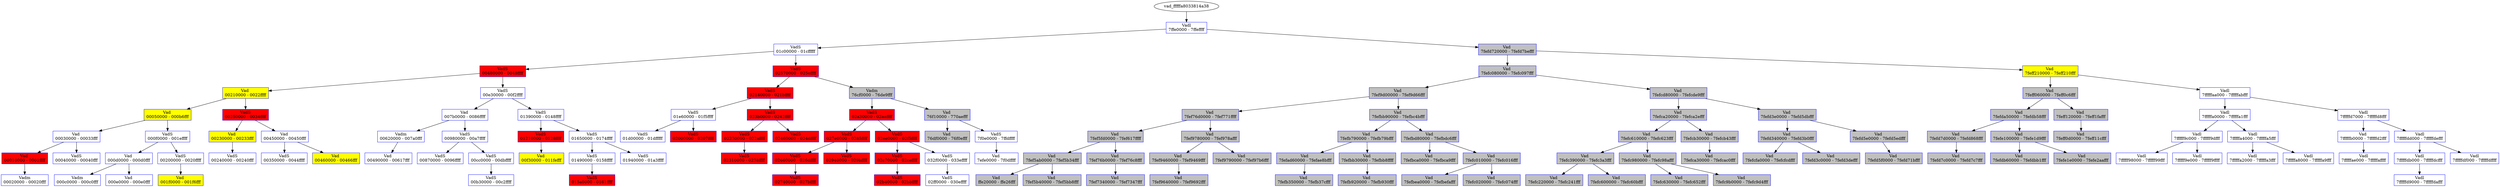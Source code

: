 /* Pid:   2216 */
digraph processtree {
graph [rankdir = "TB"];
vad_fffffa8033814a38 -> vad_fffffa80331b1150
vad_fffffa80331b1150 [label = "{ Vadl\n7ffe0000 - 7ffeffff }"shape = "record" color = "blue" style = "filled" fillcolor = "white"];
vad_fffffa80331b1150 -> vad_fffffa8033842ec0
vad_fffffa8033842ec0 [label = "{ VadS\n01c00000 - 01cfffff }"shape = "record" color = "blue" style = "filled" fillcolor = "white"];
vad_fffffa8033842ec0 -> vad_fffffa80331e10a0
vad_fffffa80331e10a0 [label = "{ VadS\n00480000 - 0048ffff }"shape = "record" color = "blue" style = "filled" fillcolor = "red"];
vad_fffffa80331e10a0 -> vad_fffffa8033838010
vad_fffffa8033838010 [label = "{ Vad \n00210000 - 0022ffff }"shape = "record" color = "blue" style = "filled" fillcolor = "yellow"];
vad_fffffa8033838010 -> vad_fffffa80331e1010
vad_fffffa80331e1010 [label = "{ Vad \n00050000 - 000b6fff }"shape = "record" color = "blue" style = "filled" fillcolor = "yellow"];
vad_fffffa80331e1010 -> vad_fffffa803380ef00
vad_fffffa803380ef00 [label = "{ Vad \n00030000 - 00033fff }"shape = "record" color = "blue" style = "filled" fillcolor = "white"];
vad_fffffa803380ef00 -> vad_fffffa8033533a70
vad_fffffa8033533a70 [label = "{ Vad \n00010000 - 0001ffff }"shape = "record" color = "blue" style = "filled" fillcolor = "red"];
vad_fffffa8033533a70 -> vad_fffffa8033819cc0
vad_fffffa8033819cc0 [label = "{ Vadm\n00020000 - 00020fff }"shape = "record" color = "blue" style = "filled" fillcolor = "white"];
vad_fffffa803380ef00 -> vad_fffffa8033657c50
vad_fffffa8033657c50 [label = "{ VadS\n00040000 - 00040fff }"shape = "record" color = "blue" style = "filled" fillcolor = "white"];
vad_fffffa80331e1010 -> vad_fffffa80331ce6d0
vad_fffffa80331ce6d0 [label = "{ VadS\n000f0000 - 001effff }"shape = "record" color = "blue" style = "filled" fillcolor = "white"];
vad_fffffa80331ce6d0 -> vad_fffffa8033819520
vad_fffffa8033819520 [label = "{ Vad \n000d0000 - 000d0fff }"shape = "record" color = "blue" style = "filled" fillcolor = "white"];
vad_fffffa8033819520 -> vad_fffffa8033819b80
vad_fffffa8033819b80 [label = "{ Vadm\n000c0000 - 000c0fff }"shape = "record" color = "blue" style = "filled" fillcolor = "white"];
vad_fffffa8033819520 -> vad_fffffa803381bb30
vad_fffffa803381bb30 [label = "{ Vad \n000e0000 - 000e0fff }"shape = "record" color = "blue" style = "filled" fillcolor = "white"];
vad_fffffa80331ce6d0 -> vad_fffffa803381e7b0
vad_fffffa803381e7b0 [label = "{ VadS\n00200000 - 0020ffff }"shape = "record" color = "blue" style = "filled" fillcolor = "white"];
vad_fffffa803381e7b0 -> vad_fffffa803381b950
vad_fffffa803381b950 [label = "{ Vad \n001f0000 - 001f6fff }"shape = "record" color = "blue" style = "filled" fillcolor = "yellow"];
vad_fffffa8033838010 -> vad_fffffa803319c360
vad_fffffa803319c360 [label = "{ VadS\n00250000 - 0034ffff }"shape = "record" color = "blue" style = "filled" fillcolor = "red"];
vad_fffffa803319c360 -> vad_fffffa8033836e30
vad_fffffa8033836e30 [label = "{ Vad \n00230000 - 00233fff }"shape = "record" color = "blue" style = "filled" fillcolor = "yellow"];
vad_fffffa8033836e30 -> vad_fffffa803385e0b0
vad_fffffa803385e0b0 [label = "{ VadS\n00240000 - 00240fff }"shape = "record" color = "blue" style = "filled" fillcolor = "white"];
vad_fffffa803319c360 -> vad_fffffa803257ad90
vad_fffffa803257ad90 [label = "{ Vad \n00450000 - 00450fff }"shape = "record" color = "blue" style = "filled" fillcolor = "white"];
vad_fffffa803257ad90 -> vad_fffffa80331ce200
vad_fffffa80331ce200 [label = "{ VadS\n00350000 - 0044ffff }"shape = "record" color = "blue" style = "filled" fillcolor = "white"];
vad_fffffa803257ad90 -> vad_fffffa8031ff0d90
vad_fffffa8031ff0d90 [label = "{ Vad \n00460000 - 00466fff }"shape = "record" color = "blue" style = "filled" fillcolor = "yellow"];
vad_fffffa80331e10a0 -> vad_fffffa80337a4250
vad_fffffa80337a4250 [label = "{ VadS\n00e30000 - 00f2ffff }"shape = "record" color = "blue" style = "filled" fillcolor = "white"];
vad_fffffa80337a4250 -> vad_fffffa8033819ee0
vad_fffffa8033819ee0 [label = "{ Vad \n007b0000 - 0086ffff }"shape = "record" color = "blue" style = "filled" fillcolor = "white"];
vad_fffffa8033819ee0 -> vad_fffffa8033819010
vad_fffffa8033819010 [label = "{ Vadm\n00620000 - 007a0fff }"shape = "record" color = "blue" style = "filled" fillcolor = "white"];
vad_fffffa8033819010 -> vad_fffffa803103b670
vad_fffffa803103b670 [label = "{ Vad \n00490000 - 00617fff }"shape = "record" color = "blue" style = "filled" fillcolor = "white"];
vad_fffffa8033819ee0 -> vad_fffffa80327ca3a0
vad_fffffa80327ca3a0 [label = "{ VadS\n00980000 - 00a7ffff }"shape = "record" color = "blue" style = "filled" fillcolor = "white"];
vad_fffffa80327ca3a0 -> vad_fffffa803381d160
vad_fffffa803381d160 [label = "{ VadS\n00870000 - 0096ffff }"shape = "record" color = "blue" style = "filled" fillcolor = "white"];
vad_fffffa80327ca3a0 -> vad_fffffa8033834ec0
vad_fffffa8033834ec0 [label = "{ VadS\n00cc0000 - 00dbffff }"shape = "record" color = "blue" style = "filled" fillcolor = "white"];
vad_fffffa8033834ec0 -> vad_fffffa80312e50d0
vad_fffffa80312e50d0 [label = "{ VadS\n00b30000 - 00c2ffff }"shape = "record" color = "blue" style = "filled" fillcolor = "white"];
vad_fffffa80337a4250 -> vad_fffffa8033815670
vad_fffffa8033815670 [label = "{ VadS\n01390000 - 0148ffff }"shape = "record" color = "blue" style = "filled" fillcolor = "white"];
vad_fffffa8033815670 -> vad_fffffa803383cbd0
vad_fffffa803383cbd0 [label = "{ VadS\n01210000 - 0128ffff }"shape = "record" color = "blue" style = "filled" fillcolor = "red"];
vad_fffffa803383cbd0 -> vad_fffffa80337c44e0
vad_fffffa80337c44e0 [label = "{ Vad \n00f30000 - 011fefff }"shape = "record" color = "blue" style = "filled" fillcolor = "yellow"];
vad_fffffa8033815670 -> vad_fffffa803381bcf0
vad_fffffa803381bcf0 [label = "{ VadS\n01650000 - 0174ffff }"shape = "record" color = "blue" style = "filled" fillcolor = "white"];
vad_fffffa803381bcf0 -> vad_fffffa803383a2a0
vad_fffffa803383a2a0 [label = "{ VadS\n01490000 - 0158ffff }"shape = "record" color = "blue" style = "filled" fillcolor = "white"];
vad_fffffa803383a2a0 -> vad_fffffa8033792b00
vad_fffffa8033792b00 [label = "{ VadS\n015a0000 - 0161ffff }"shape = "record" color = "blue" style = "filled" fillcolor = "red"];
vad_fffffa803381bcf0 -> vad_fffffa80338371e0
vad_fffffa80338371e0 [label = "{ VadS\n01940000 - 01a3ffff }"shape = "record" color = "blue" style = "filled" fillcolor = "white"];
vad_fffffa8033842ec0 -> vad_fffffa803383f420
vad_fffffa803383f420 [label = "{ VadS\n02570000 - 025effff }"shape = "record" color = "blue" style = "filled" fillcolor = "red"];
vad_fffffa803383f420 -> vad_fffffa803385d8a0
vad_fffffa803385d8a0 [label = "{ VadS\n02140000 - 021bffff }"shape = "record" color = "blue" style = "filled" fillcolor = "red"];
vad_fffffa803385d8a0 -> vad_fffffa8033842090
vad_fffffa8033842090 [label = "{ VadS\n01e60000 - 01f5ffff }"shape = "record" color = "blue" style = "filled" fillcolor = "white"];
vad_fffffa8033842090 -> vad_fffffa8031029e40
vad_fffffa8031029e40 [label = "{ VadS\n01d00000 - 01dfffff }"shape = "record" color = "blue" style = "filled" fillcolor = "white"];
vad_fffffa8033842090 -> vad_fffffa803281d200
vad_fffffa803281d200 [label = "{ VadS\n02000000 - 0207ffff }"shape = "record" color = "blue" style = "filled" fillcolor = "red"];
vad_fffffa803385d8a0 -> vad_fffffa803377e350
vad_fffffa803377e350 [label = "{ VadS\n023b0000 - 0242ffff }"shape = "record" color = "blue" style = "filled" fillcolor = "red"];
vad_fffffa803377e350 -> vad_fffffa803383c090
vad_fffffa803383c090 [label = "{ VadS\n02230000 - 022affff }"shape = "record" color = "blue" style = "filled" fillcolor = "red"];
vad_fffffa803383c090 -> vad_fffffa803386ad70
vad_fffffa803386ad70 [label = "{ VadS\n02310000 - 0238ffff }"shape = "record" color = "blue" style = "filled" fillcolor = "red"];
vad_fffffa803377e350 -> vad_fffffa803385d090
vad_fffffa803385d090 [label = "{ VadS\n02460000 - 024dffff }"shape = "record" color = "blue" style = "filled" fillcolor = "red"];
vad_fffffa803383f420 -> vad_fffffa8033819c20
vad_fffffa8033819c20 [label = "{ Vadm\n76cf0000 - 76de9fff }"shape = "record" color = "blue" style = "filled" fillcolor = "gray"];
vad_fffffa8033819c20 -> vad_fffffa803379f9b0
vad_fffffa803379f9b0 [label = "{ VadS\n02a30000 - 02aaffff }"shape = "record" color = "blue" style = "filled" fillcolor = "red"];
vad_fffffa803379f9b0 -> vad_fffffa803379f730
vad_fffffa803379f730 [label = "{ VadS\n027e0000 - 0285ffff }"shape = "record" color = "blue" style = "filled" fillcolor = "red"];
vad_fffffa803379f730 -> vad_fffffa8033840df0
vad_fffffa8033840df0 [label = "{ VadS\n02660000 - 026dffff }"shape = "record" color = "blue" style = "filled" fillcolor = "red"];
vad_fffffa8033840df0 -> vad_fffffa8033799170
vad_fffffa8033799170 [label = "{ VadS\n02740000 - 027bffff }"shape = "record" color = "blue" style = "filled" fillcolor = "red"];
vad_fffffa803379f730 -> vad_fffffa803385c190
vad_fffffa803385c190 [label = "{ VadS\n02940000 - 029bffff }"shape = "record" color = "blue" style = "filled" fillcolor = "red"];
vad_fffffa803379f9b0 -> vad_fffffa8033868540
vad_fffffa8033868540 [label = "{ VadS\n02ee0000 - 02f5ffff }"shape = "record" color = "blue" style = "filled" fillcolor = "red"];
vad_fffffa8033868540 -> vad_fffffa8033840fc0
vad_fffffa8033840fc0 [label = "{ VadS\n02c70000 - 02ceffff }"shape = "record" color = "blue" style = "filled" fillcolor = "red"];
vad_fffffa8033840fc0 -> vad_fffffa80336fc880
vad_fffffa80336fc880 [label = "{ VadS\n02b40000 - 02bbffff }"shape = "record" color = "blue" style = "filled" fillcolor = "red"];
vad_fffffa8033868540 -> vad_fffffa80323c4700
vad_fffffa80323c4700 [label = "{ VadS\n032f0000 - 033effff }"shape = "record" color = "blue" style = "filled" fillcolor = "white"];
vad_fffffa80323c4700 -> vad_fffffa803385d7c0
vad_fffffa803385d7c0 [label = "{ VadS\n02ff0000 - 030effff }"shape = "record" color = "blue" style = "filled" fillcolor = "white"];
vad_fffffa8033819c20 -> vad_fffffa80331ce4e0
vad_fffffa80331ce4e0 [label = "{ Vad \n76f10000 - 770aefff }"shape = "record" color = "blue" style = "filled" fillcolor = "gray"];
vad_fffffa80331ce4e0 -> vad_fffffa803380f410
vad_fffffa803380f410 [label = "{ Vad \n76df0000 - 76f0efff }"shape = "record" color = "blue" style = "filled" fillcolor = "gray"];
vad_fffffa80331ce4e0 -> vad_fffffa80331c2560
vad_fffffa80331c2560 [label = "{ VadS\n7f0e0000 - 7ffdffff }"shape = "record" color = "blue" style = "filled" fillcolor = "white"];
vad_fffffa80331c2560 -> vad_fffffa8033802760
vad_fffffa8033802760 [label = "{ Vad \n7efe0000 - 7f0dffff }"shape = "record" color = "blue" style = "filled" fillcolor = "white"];
vad_fffffa80331b1150 -> vad_fffffa80331a1400
vad_fffffa80331a1400 [label = "{ Vad \n7fefd720000 - 7fefd7befff }"shape = "record" color = "blue" style = "filled" fillcolor = "gray"];
vad_fffffa80331a1400 -> vad_fffffa80331a5c00
vad_fffffa80331a5c00 [label = "{ Vad \n7fefc080000 - 7fefc097fff }"shape = "record" color = "blue" style = "filled" fillcolor = "gray"];
vad_fffffa80331a5c00 -> vad_fffffa8033838160
vad_fffffa8033838160 [label = "{ Vad \n7fef9d00000 - 7fef9d66fff }"shape = "record" color = "blue" style = "filled" fillcolor = "gray"];
vad_fffffa8033838160 -> vad_fffffa80337dc110
vad_fffffa80337dc110 [label = "{ Vad \n7fef76d0000 - 7fef771ffff }"shape = "record" color = "blue" style = "filled" fillcolor = "gray"];
vad_fffffa80337dc110 -> vad_fffffa8033818cf0
vad_fffffa8033818cf0 [label = "{ Vad \n7fef5fd0000 - 7fef617ffff }"shape = "record" color = "blue" style = "filled" fillcolor = "gray"];
vad_fffffa8033818cf0 -> vad_fffffa80326bb300
vad_fffffa80326bb300 [label = "{ Vad \n7fef5ab0000 - 7fef5b34fff }"shape = "record" color = "blue" style = "filled" fillcolor = "gray"];
vad_fffffa80326bb300 -> vad_fffffa80331cc1b0
vad_fffffa80331cc1b0 [label = "{ Vad \nffe20000 - ffe26fff }"shape = "record" color = "blue" style = "filled" fillcolor = "gray"];
vad_fffffa80326bb300 -> vad_fffffa80331cf830
vad_fffffa80331cf830 [label = "{ Vad \n7fef5b40000 - 7fef5bb8fff }"shape = "record" color = "blue" style = "filled" fillcolor = "gray"];
vad_fffffa8033818cf0 -> vad_fffffa8033869010
vad_fffffa8033869010 [label = "{ Vad \n7fef76b0000 - 7fef76c8fff }"shape = "record" color = "blue" style = "filled" fillcolor = "gray"];
vad_fffffa8033869010 -> vad_fffffa803386aa50
vad_fffffa803386aa50 [label = "{ Vad \n7fef7340000 - 7fef7347fff }"shape = "record" color = "blue" style = "filled" fillcolor = "gray"];
vad_fffffa80337dc110 -> vad_fffffa803386bf80
vad_fffffa803386bf80 [label = "{ Vad \n7fef9780000 - 7fef978afff }"shape = "record" color = "blue" style = "filled" fillcolor = "gray"];
vad_fffffa803386bf80 -> vad_fffffa8033869920
vad_fffffa8033869920 [label = "{ Vad \n7fef9460000 - 7fef9469fff }"shape = "record" color = "blue" style = "filled" fillcolor = "gray"];
vad_fffffa8033869920 -> vad_fffffa80338693c0
vad_fffffa80338693c0 [label = "{ Vad \n7fef9640000 - 7fef9692fff }"shape = "record" color = "blue" style = "filled" fillcolor = "gray"];
vad_fffffa803386bf80 -> vad_fffffa803386a300
vad_fffffa803386a300 [label = "{ Vad \n7fef9790000 - 7fef97b6fff }"shape = "record" color = "blue" style = "filled" fillcolor = "gray"];
vad_fffffa8033838160 -> vad_fffffa8033865010
vad_fffffa8033865010 [label = "{ Vad \n7fefbb90000 - 7fefbc4bfff }"shape = "record" color = "blue" style = "filled" fillcolor = "gray"];
vad_fffffa8033865010 -> vad_fffffa8033818220
vad_fffffa8033818220 [label = "{ Vad \n7fefb790000 - 7fefb79bfff }"shape = "record" color = "blue" style = "filled" fillcolor = "gray"];
vad_fffffa8033818220 -> vad_fffffa803385d810
vad_fffffa803385d810 [label = "{ Vad \n7fefad60000 - 7fefae8bfff }"shape = "record" color = "blue" style = "filled" fillcolor = "gray"];
vad_fffffa803385d810 -> vad_fffffa8033865310
vad_fffffa8033865310 [label = "{ Vad \n7fefb350000 - 7fefb37cfff }"shape = "record" color = "blue" style = "filled" fillcolor = "gray"];
vad_fffffa8033818220 -> vad_fffffa80337ce4c0
vad_fffffa80337ce4c0 [label = "{ Vad \n7fefbb30000 - 7fefbb8ffff }"shape = "record" color = "blue" style = "filled" fillcolor = "gray"];
vad_fffffa80337ce4c0 -> vad_fffffa80323df840
vad_fffffa80323df840 [label = "{ Vad \n7fefb920000 - 7fefb930fff }"shape = "record" color = "blue" style = "filled" fillcolor = "gray"];
vad_fffffa8033865010 -> vad_fffffa803319fc10
vad_fffffa803319fc10 [label = "{ Vad \n7fefbd80000 - 7fefbdc6fff }"shape = "record" color = "blue" style = "filled" fillcolor = "gray"];
vad_fffffa803319fc10 -> vad_fffffa8033869270
vad_fffffa8033869270 [label = "{ Vad \n7fefbca0000 - 7fefbca9fff }"shape = "record" color = "blue" style = "filled" fillcolor = "gray"];
vad_fffffa803319fc10 -> vad_fffffa8033869c50
vad_fffffa8033869c50 [label = "{ Vad \n7fefc010000 - 7fefc016fff }"shape = "record" color = "blue" style = "filled" fillcolor = "gray"];
vad_fffffa8033869c50 -> vad_fffffa803386a9c0
vad_fffffa803386a9c0 [label = "{ Vad \n7fefbea0000 - 7fefbefafff }"shape = "record" color = "blue" style = "filled" fillcolor = "gray"];
vad_fffffa8033869c50 -> vad_fffffa80338690e0
vad_fffffa80338690e0 [label = "{ Vad \n7fefc020000 - 7fefc074fff }"shape = "record" color = "blue" style = "filled" fillcolor = "gray"];
vad_fffffa80331a5c00 -> vad_fffffa8032a2c100
vad_fffffa8032a2c100 [label = "{ Vad \n7fefcd80000 - 7fefcde9fff }"shape = "record" color = "blue" style = "filled" fillcolor = "gray"];
vad_fffffa8032a2c100 -> vad_fffffa8033818660
vad_fffffa8033818660 [label = "{ Vad \n7fefca20000 - 7fefca2efff }"shape = "record" color = "blue" style = "filled" fillcolor = "gray"];
vad_fffffa8033818660 -> vad_fffffa80336fc7f0
vad_fffffa80336fc7f0 [label = "{ Vad \n7fefc610000 - 7fefc623fff }"shape = "record" color = "blue" style = "filled" fillcolor = "gray"];
vad_fffffa80336fc7f0 -> vad_fffffa8033868820
vad_fffffa8033868820 [label = "{ Vad \n7fefc390000 - 7fefc3a3fff }"shape = "record" color = "blue" style = "filled" fillcolor = "gray"];
vad_fffffa8033868820 -> vad_fffffa8033869ce0
vad_fffffa8033869ce0 [label = "{ Vad \n7fefc220000 - 7fefc241fff }"shape = "record" color = "blue" style = "filled" fillcolor = "gray"];
vad_fffffa8033868820 -> vad_fffffa80338891d0
vad_fffffa80338891d0 [label = "{ Vad \n7fefc600000 - 7fefc60bfff }"shape = "record" color = "blue" style = "filled" fillcolor = "gray"];
vad_fffffa80336fc7f0 -> vad_fffffa8033869d80
vad_fffffa8033869d80 [label = "{ Vad \n7fefc980000 - 7fefc98afff }"shape = "record" color = "blue" style = "filled" fillcolor = "gray"];
vad_fffffa8033869d80 -> vad_fffffa80338313f0
vad_fffffa80338313f0 [label = "{ Vad \n7fefc630000 - 7fefc652fff }"shape = "record" color = "blue" style = "filled" fillcolor = "gray"];
vad_fffffa8033869d80 -> vad_fffffa8033868c10
vad_fffffa8033868c10 [label = "{ Vad \n7fefc9b0000 - 7fefc9d4fff }"shape = "record" color = "blue" style = "filled" fillcolor = "gray"];
vad_fffffa8033818660 -> vad_fffffa803381bbe0
vad_fffffa803381bbe0 [label = "{ Vad \n7fefcb30000 - 7fefcb43fff }"shape = "record" color = "blue" style = "filled" fillcolor = "gray"];
vad_fffffa803381bbe0 -> vad_fffffa8033839610
vad_fffffa8033839610 [label = "{ Vad \n7fefca30000 - 7fefcac0fff }"shape = "record" color = "blue" style = "filled" fillcolor = "gray"];
vad_fffffa8032a2c100 -> vad_fffffa80331a1370
vad_fffffa80331a1370 [label = "{ Vad \n7fefd3e0000 - 7fefd5dbfff }"shape = "record" color = "blue" style = "filled" fillcolor = "gray"];
vad_fffffa80331a1370 -> vad_fffffa803103b3d0
vad_fffffa803103b3d0 [label = "{ Vad \n7fefd340000 - 7fefd3b0fff }"shape = "record" color = "blue" style = "filled" fillcolor = "gray"];
vad_fffffa803103b3d0 -> vad_fffffa8033818c50
vad_fffffa8033818c50 [label = "{ Vad \n7fefcfa0000 - 7fefcfcdfff }"shape = "record" color = "blue" style = "filled" fillcolor = "gray"];
vad_fffffa803103b3d0 -> vad_fffffa803381b010
vad_fffffa803381b010 [label = "{ Vad \n7fefd3c0000 - 7fefd3defff }"shape = "record" color = "blue" style = "filled" fillcolor = "gray"];
vad_fffffa80331a1370 -> vad_fffffa80337a4520
vad_fffffa80337a4520 [label = "{ Vad \n7fefd5e0000 - 7fefd5edfff }"shape = "record" color = "blue" style = "filled" fillcolor = "gray"];
vad_fffffa80337a4520 -> vad_fffffa803103b700
vad_fffffa803103b700 [label = "{ Vad \n7fefd5f0000 - 7fefd71bfff }"shape = "record" color = "blue" style = "filled" fillcolor = "gray"];
vad_fffffa80331a1400 -> vad_fffffa803283f330
vad_fffffa803283f330 [label = "{ Vad \n7feff210000 - 7feff210fff }"shape = "record" color = "blue" style = "filled" fillcolor = "yellow"];
vad_fffffa803283f330 -> vad_fffffa80337c4570
vad_fffffa80337c4570 [label = "{ Vad \n7feff060000 - 7feff0c6fff }"shape = "record" color = "blue" style = "filled" fillcolor = "gray"];
vad_fffffa80337c4570 -> vad_fffffa8033818bc0
vad_fffffa8033818bc0 [label = "{ Vad \n7fefda50000 - 7fefdb58fff }"shape = "record" color = "blue" style = "filled" fillcolor = "gray"];
vad_fffffa8033818bc0 -> vad_fffffa8033819490
vad_fffffa8033819490 [label = "{ Vad \n7fefd7d0000 - 7fefd868fff }"shape = "record" color = "blue" style = "filled" fillcolor = "gray"];
vad_fffffa8033819490 -> vad_fffffa80337dc1a0
vad_fffffa80337dc1a0 [label = "{ Vad \n7fefd7c0000 - 7fefd7c7fff }"shape = "record" color = "blue" style = "filled" fillcolor = "gray"];
vad_fffffa8033818bc0 -> vad_fffffa803381bf80
vad_fffffa803381bf80 [label = "{ Vad \n7fefe100000 - 7fefe1d9fff }"shape = "record" color = "blue" style = "filled" fillcolor = "gray"];
vad_fffffa803381bf80 -> vad_fffffa8033865280
vad_fffffa8033865280 [label = "{ Vad \n7fefdb60000 - 7fefdbb1fff }"shape = "record" color = "blue" style = "filled" fillcolor = "gray"];
vad_fffffa803381bf80 -> vad_fffffa80337a4490
vad_fffffa80337a4490 [label = "{ Vad \n7fefe1e0000 - 7fefe2aafff }"shape = "record" color = "blue" style = "filled" fillcolor = "gray"];
vad_fffffa80337c4570 -> vad_fffffa8033819380
vad_fffffa8033819380 [label = "{ Vad \n7feff120000 - 7feff1fafff }"shape = "record" color = "blue" style = "filled" fillcolor = "gray"];
vad_fffffa8033819380 -> vad_fffffa80337991c0
vad_fffffa80337991c0 [label = "{ Vad \n7feff0d0000 - 7feff11cfff }"shape = "record" color = "blue" style = "filled" fillcolor = "gray"];
vad_fffffa803283f330 -> vad_fffffa80338322e0
vad_fffffa80338322e0 [label = "{ Vadl\n7fffffaa000 - 7fffffabfff }"shape = "record" color = "blue" style = "filled" fillcolor = "white"];
vad_fffffa80338322e0 -> vad_fffffa803385eba0
vad_fffffa803385eba0 [label = "{ Vadl\n7fffffa0000 - 7fffffa1fff }"shape = "record" color = "blue" style = "filled" fillcolor = "white"];
vad_fffffa803385eba0 -> vad_fffffa803386aef0
vad_fffffa803386aef0 [label = "{ Vadl\n7fffff9c000 - 7fffff9dfff }"shape = "record" color = "blue" style = "filled" fillcolor = "white"];
vad_fffffa803386aef0 -> vad_fffffa80343f4e30
vad_fffffa80343f4e30 [label = "{ Vadl\n7fffff98000 - 7fffff99fff }"shape = "record" color = "blue" style = "filled" fillcolor = "white"];
vad_fffffa803386aef0 -> vad_fffffa80337dc230
vad_fffffa80337dc230 [label = "{ Vadl\n7fffff9e000 - 7fffff9ffff }"shape = "record" color = "blue" style = "filled" fillcolor = "white"];
vad_fffffa803385eba0 -> vad_fffffa80338350c0
vad_fffffa80338350c0 [label = "{ Vadl\n7fffffa4000 - 7fffffa5fff }"shape = "record" color = "blue" style = "filled" fillcolor = "white"];
vad_fffffa80338350c0 -> vad_fffffa8033346120
vad_fffffa8033346120 [label = "{ Vadl\n7fffffa2000 - 7fffffa3fff }"shape = "record" color = "blue" style = "filled" fillcolor = "white"];
vad_fffffa80338350c0 -> vad_fffffa8033836280
vad_fffffa8033836280 [label = "{ Vadl\n7fffffa8000 - 7fffffa9fff }"shape = "record" color = "blue" style = "filled" fillcolor = "white"];
vad_fffffa80338322e0 -> vad_fffffa803381c570
vad_fffffa803381c570 [label = "{ Vadl\n7fffffd7000 - 7fffffd8fff }"shape = "record" color = "blue" style = "filled" fillcolor = "white"];
vad_fffffa803381c570 -> vad_fffffa80331d0570
vad_fffffa80331d0570 [label = "{ Vad \n7fffffb0000 - 7fffffd2fff }"shape = "record" color = "blue" style = "filled" fillcolor = "white"];
vad_fffffa80331d0570 -> vad_fffffa80338319e0
vad_fffffa80338319e0 [label = "{ Vadl\n7fffffae000 - 7fffffaffff }"shape = "record" color = "blue" style = "filled" fillcolor = "white"];
vad_fffffa803381c570 -> vad_fffffa8032560e40
vad_fffffa8032560e40 [label = "{ Vadl\n7fffffdd000 - 7fffffdefff }"shape = "record" color = "blue" style = "filled" fillcolor = "white"];
vad_fffffa8032560e40 -> vad_fffffa8033803010
vad_fffffa8033803010 [label = "{ Vadl\n7fffffdb000 - 7fffffdcfff }"shape = "record" color = "blue" style = "filled" fillcolor = "white"];
vad_fffffa8033803010 -> vad_fffffa8033488ce0
vad_fffffa8033488ce0 [label = "{ Vadl\n7fffffd9000 - 7fffffdafff }"shape = "record" color = "blue" style = "filled" fillcolor = "white"];
vad_fffffa8032560e40 -> vad_fffffa803363a4b0
vad_fffffa803363a4b0 [label = "{ Vadl\n7fffffdf000 - 7fffffdffff }"shape = "record" color = "blue" style = "filled" fillcolor = "white"];
}
